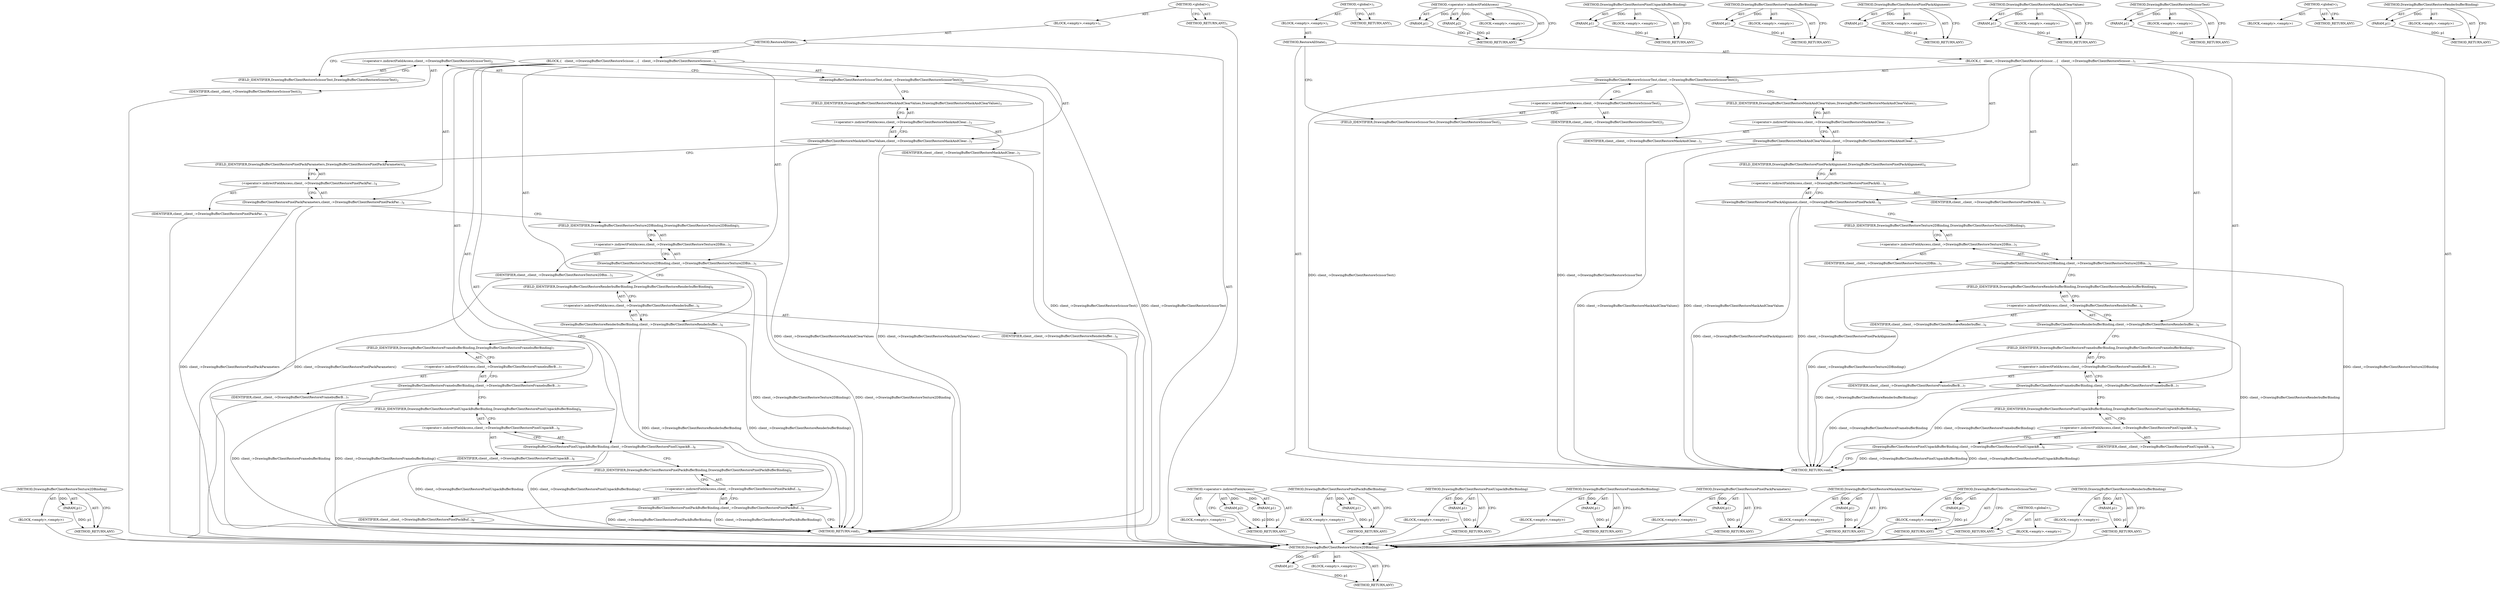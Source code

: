 digraph "DrawingBufferClientRestoreRenderbufferBinding" {
vulnerable_70 [label=<(METHOD,DrawingBufferClientRestoreTexture2DBinding)>];
vulnerable_71 [label=<(PARAM,p1)>];
vulnerable_72 [label=<(BLOCK,&lt;empty&gt;,&lt;empty&gt;)>];
vulnerable_73 [label=<(METHOD_RETURN,ANY)>];
vulnerable_6 [label=<(METHOD,&lt;global&gt;)<SUB>1</SUB>>];
vulnerable_7 [label=<(BLOCK,&lt;empty&gt;,&lt;empty&gt;)<SUB>1</SUB>>];
vulnerable_8 [label=<(METHOD,RestoreAllState)<SUB>1</SUB>>];
vulnerable_9 [label=<(BLOCK,{
   client_-&gt;DrawingBufferClientRestoreScissor...,{
   client_-&gt;DrawingBufferClientRestoreScissor...)<SUB>1</SUB>>];
vulnerable_10 [label=<(DrawingBufferClientRestoreScissorTest,client_-&gt;DrawingBufferClientRestoreScissorTest())<SUB>2</SUB>>];
vulnerable_11 [label=<(&lt;operator&gt;.indirectFieldAccess,client_-&gt;DrawingBufferClientRestoreScissorTest)<SUB>2</SUB>>];
vulnerable_12 [label=<(IDENTIFIER,client_,client_-&gt;DrawingBufferClientRestoreScissorTest())<SUB>2</SUB>>];
vulnerable_13 [label=<(FIELD_IDENTIFIER,DrawingBufferClientRestoreScissorTest,DrawingBufferClientRestoreScissorTest)<SUB>2</SUB>>];
vulnerable_14 [label=<(DrawingBufferClientRestoreMaskAndClearValues,client_-&gt;DrawingBufferClientRestoreMaskAndClear...)<SUB>3</SUB>>];
vulnerable_15 [label=<(&lt;operator&gt;.indirectFieldAccess,client_-&gt;DrawingBufferClientRestoreMaskAndClear...)<SUB>3</SUB>>];
vulnerable_16 [label=<(IDENTIFIER,client_,client_-&gt;DrawingBufferClientRestoreMaskAndClear...)<SUB>3</SUB>>];
vulnerable_17 [label=<(FIELD_IDENTIFIER,DrawingBufferClientRestoreMaskAndClearValues,DrawingBufferClientRestoreMaskAndClearValues)<SUB>3</SUB>>];
vulnerable_18 [label=<(DrawingBufferClientRestorePixelPackAlignment,client_-&gt;DrawingBufferClientRestorePixelPackAli...)<SUB>4</SUB>>];
vulnerable_19 [label=<(&lt;operator&gt;.indirectFieldAccess,client_-&gt;DrawingBufferClientRestorePixelPackAli...)<SUB>4</SUB>>];
vulnerable_20 [label=<(IDENTIFIER,client_,client_-&gt;DrawingBufferClientRestorePixelPackAli...)<SUB>4</SUB>>];
vulnerable_21 [label=<(FIELD_IDENTIFIER,DrawingBufferClientRestorePixelPackAlignment,DrawingBufferClientRestorePixelPackAlignment)<SUB>4</SUB>>];
vulnerable_22 [label=<(DrawingBufferClientRestoreTexture2DBinding,client_-&gt;DrawingBufferClientRestoreTexture2DBin...)<SUB>5</SUB>>];
vulnerable_23 [label=<(&lt;operator&gt;.indirectFieldAccess,client_-&gt;DrawingBufferClientRestoreTexture2DBin...)<SUB>5</SUB>>];
vulnerable_24 [label=<(IDENTIFIER,client_,client_-&gt;DrawingBufferClientRestoreTexture2DBin...)<SUB>5</SUB>>];
vulnerable_25 [label=<(FIELD_IDENTIFIER,DrawingBufferClientRestoreTexture2DBinding,DrawingBufferClientRestoreTexture2DBinding)<SUB>5</SUB>>];
vulnerable_26 [label=<(DrawingBufferClientRestoreRenderbufferBinding,client_-&gt;DrawingBufferClientRestoreRenderbuffer...)<SUB>6</SUB>>];
vulnerable_27 [label=<(&lt;operator&gt;.indirectFieldAccess,client_-&gt;DrawingBufferClientRestoreRenderbuffer...)<SUB>6</SUB>>];
vulnerable_28 [label=<(IDENTIFIER,client_,client_-&gt;DrawingBufferClientRestoreRenderbuffer...)<SUB>6</SUB>>];
vulnerable_29 [label=<(FIELD_IDENTIFIER,DrawingBufferClientRestoreRenderbufferBinding,DrawingBufferClientRestoreRenderbufferBinding)<SUB>6</SUB>>];
vulnerable_30 [label=<(DrawingBufferClientRestoreFramebufferBinding,client_-&gt;DrawingBufferClientRestoreFramebufferB...)<SUB>7</SUB>>];
vulnerable_31 [label=<(&lt;operator&gt;.indirectFieldAccess,client_-&gt;DrawingBufferClientRestoreFramebufferB...)<SUB>7</SUB>>];
vulnerable_32 [label=<(IDENTIFIER,client_,client_-&gt;DrawingBufferClientRestoreFramebufferB...)<SUB>7</SUB>>];
vulnerable_33 [label=<(FIELD_IDENTIFIER,DrawingBufferClientRestoreFramebufferBinding,DrawingBufferClientRestoreFramebufferBinding)<SUB>7</SUB>>];
vulnerable_34 [label=<(DrawingBufferClientRestorePixelUnpackBufferBinding,client_-&gt;DrawingBufferClientRestorePixelUnpackB...)<SUB>8</SUB>>];
vulnerable_35 [label=<(&lt;operator&gt;.indirectFieldAccess,client_-&gt;DrawingBufferClientRestorePixelUnpackB...)<SUB>8</SUB>>];
vulnerable_36 [label=<(IDENTIFIER,client_,client_-&gt;DrawingBufferClientRestorePixelUnpackB...)<SUB>8</SUB>>];
vulnerable_37 [label=<(FIELD_IDENTIFIER,DrawingBufferClientRestorePixelUnpackBufferBinding,DrawingBufferClientRestorePixelUnpackBufferBinding)<SUB>8</SUB>>];
vulnerable_38 [label=<(METHOD_RETURN,void)<SUB>1</SUB>>];
vulnerable_40 [label=<(METHOD_RETURN,ANY)<SUB>1</SUB>>];
vulnerable_57 [label=<(METHOD,&lt;operator&gt;.indirectFieldAccess)>];
vulnerable_58 [label=<(PARAM,p1)>];
vulnerable_59 [label=<(PARAM,p2)>];
vulnerable_60 [label=<(BLOCK,&lt;empty&gt;,&lt;empty&gt;)>];
vulnerable_61 [label=<(METHOD_RETURN,ANY)>];
vulnerable_82 [label=<(METHOD,DrawingBufferClientRestorePixelUnpackBufferBinding)>];
vulnerable_83 [label=<(PARAM,p1)>];
vulnerable_84 [label=<(BLOCK,&lt;empty&gt;,&lt;empty&gt;)>];
vulnerable_85 [label=<(METHOD_RETURN,ANY)>];
vulnerable_78 [label=<(METHOD,DrawingBufferClientRestoreFramebufferBinding)>];
vulnerable_79 [label=<(PARAM,p1)>];
vulnerable_80 [label=<(BLOCK,&lt;empty&gt;,&lt;empty&gt;)>];
vulnerable_81 [label=<(METHOD_RETURN,ANY)>];
vulnerable_66 [label=<(METHOD,DrawingBufferClientRestorePixelPackAlignment)>];
vulnerable_67 [label=<(PARAM,p1)>];
vulnerable_68 [label=<(BLOCK,&lt;empty&gt;,&lt;empty&gt;)>];
vulnerable_69 [label=<(METHOD_RETURN,ANY)>];
vulnerable_62 [label=<(METHOD,DrawingBufferClientRestoreMaskAndClearValues)>];
vulnerable_63 [label=<(PARAM,p1)>];
vulnerable_64 [label=<(BLOCK,&lt;empty&gt;,&lt;empty&gt;)>];
vulnerable_65 [label=<(METHOD_RETURN,ANY)>];
vulnerable_53 [label=<(METHOD,DrawingBufferClientRestoreScissorTest)>];
vulnerable_54 [label=<(PARAM,p1)>];
vulnerable_55 [label=<(BLOCK,&lt;empty&gt;,&lt;empty&gt;)>];
vulnerable_56 [label=<(METHOD_RETURN,ANY)>];
vulnerable_47 [label=<(METHOD,&lt;global&gt;)<SUB>1</SUB>>];
vulnerable_48 [label=<(BLOCK,&lt;empty&gt;,&lt;empty&gt;)>];
vulnerable_49 [label=<(METHOD_RETURN,ANY)>];
vulnerable_74 [label=<(METHOD,DrawingBufferClientRestoreRenderbufferBinding)>];
vulnerable_75 [label=<(PARAM,p1)>];
vulnerable_76 [label=<(BLOCK,&lt;empty&gt;,&lt;empty&gt;)>];
vulnerable_77 [label=<(METHOD_RETURN,ANY)>];
fixed_74 [label=<(METHOD,DrawingBufferClientRestoreTexture2DBinding)>];
fixed_75 [label=<(PARAM,p1)>];
fixed_76 [label=<(BLOCK,&lt;empty&gt;,&lt;empty&gt;)>];
fixed_77 [label=<(METHOD_RETURN,ANY)>];
fixed_6 [label=<(METHOD,&lt;global&gt;)<SUB>1</SUB>>];
fixed_7 [label=<(BLOCK,&lt;empty&gt;,&lt;empty&gt;)<SUB>1</SUB>>];
fixed_8 [label=<(METHOD,RestoreAllState)<SUB>1</SUB>>];
fixed_9 [label=<(BLOCK,{
   client_-&gt;DrawingBufferClientRestoreScissor...,{
   client_-&gt;DrawingBufferClientRestoreScissor...)<SUB>1</SUB>>];
fixed_10 [label=<(DrawingBufferClientRestoreScissorTest,client_-&gt;DrawingBufferClientRestoreScissorTest())<SUB>2</SUB>>];
fixed_11 [label=<(&lt;operator&gt;.indirectFieldAccess,client_-&gt;DrawingBufferClientRestoreScissorTest)<SUB>2</SUB>>];
fixed_12 [label=<(IDENTIFIER,client_,client_-&gt;DrawingBufferClientRestoreScissorTest())<SUB>2</SUB>>];
fixed_13 [label=<(FIELD_IDENTIFIER,DrawingBufferClientRestoreScissorTest,DrawingBufferClientRestoreScissorTest)<SUB>2</SUB>>];
fixed_14 [label=<(DrawingBufferClientRestoreMaskAndClearValues,client_-&gt;DrawingBufferClientRestoreMaskAndClear...)<SUB>3</SUB>>];
fixed_15 [label=<(&lt;operator&gt;.indirectFieldAccess,client_-&gt;DrawingBufferClientRestoreMaskAndClear...)<SUB>3</SUB>>];
fixed_16 [label=<(IDENTIFIER,client_,client_-&gt;DrawingBufferClientRestoreMaskAndClear...)<SUB>3</SUB>>];
fixed_17 [label=<(FIELD_IDENTIFIER,DrawingBufferClientRestoreMaskAndClearValues,DrawingBufferClientRestoreMaskAndClearValues)<SUB>3</SUB>>];
fixed_18 [label=<(DrawingBufferClientRestorePixelPackParameters,client_-&gt;DrawingBufferClientRestorePixelPackPar...)<SUB>4</SUB>>];
fixed_19 [label=<(&lt;operator&gt;.indirectFieldAccess,client_-&gt;DrawingBufferClientRestorePixelPackPar...)<SUB>4</SUB>>];
fixed_20 [label=<(IDENTIFIER,client_,client_-&gt;DrawingBufferClientRestorePixelPackPar...)<SUB>4</SUB>>];
fixed_21 [label=<(FIELD_IDENTIFIER,DrawingBufferClientRestorePixelPackParameters,DrawingBufferClientRestorePixelPackParameters)<SUB>4</SUB>>];
fixed_22 [label=<(DrawingBufferClientRestoreTexture2DBinding,client_-&gt;DrawingBufferClientRestoreTexture2DBin...)<SUB>5</SUB>>];
fixed_23 [label=<(&lt;operator&gt;.indirectFieldAccess,client_-&gt;DrawingBufferClientRestoreTexture2DBin...)<SUB>5</SUB>>];
fixed_24 [label=<(IDENTIFIER,client_,client_-&gt;DrawingBufferClientRestoreTexture2DBin...)<SUB>5</SUB>>];
fixed_25 [label=<(FIELD_IDENTIFIER,DrawingBufferClientRestoreTexture2DBinding,DrawingBufferClientRestoreTexture2DBinding)<SUB>5</SUB>>];
fixed_26 [label=<(DrawingBufferClientRestoreRenderbufferBinding,client_-&gt;DrawingBufferClientRestoreRenderbuffer...)<SUB>6</SUB>>];
fixed_27 [label=<(&lt;operator&gt;.indirectFieldAccess,client_-&gt;DrawingBufferClientRestoreRenderbuffer...)<SUB>6</SUB>>];
fixed_28 [label=<(IDENTIFIER,client_,client_-&gt;DrawingBufferClientRestoreRenderbuffer...)<SUB>6</SUB>>];
fixed_29 [label=<(FIELD_IDENTIFIER,DrawingBufferClientRestoreRenderbufferBinding,DrawingBufferClientRestoreRenderbufferBinding)<SUB>6</SUB>>];
fixed_30 [label=<(DrawingBufferClientRestoreFramebufferBinding,client_-&gt;DrawingBufferClientRestoreFramebufferB...)<SUB>7</SUB>>];
fixed_31 [label=<(&lt;operator&gt;.indirectFieldAccess,client_-&gt;DrawingBufferClientRestoreFramebufferB...)<SUB>7</SUB>>];
fixed_32 [label=<(IDENTIFIER,client_,client_-&gt;DrawingBufferClientRestoreFramebufferB...)<SUB>7</SUB>>];
fixed_33 [label=<(FIELD_IDENTIFIER,DrawingBufferClientRestoreFramebufferBinding,DrawingBufferClientRestoreFramebufferBinding)<SUB>7</SUB>>];
fixed_34 [label=<(DrawingBufferClientRestorePixelUnpackBufferBinding,client_-&gt;DrawingBufferClientRestorePixelUnpackB...)<SUB>8</SUB>>];
fixed_35 [label=<(&lt;operator&gt;.indirectFieldAccess,client_-&gt;DrawingBufferClientRestorePixelUnpackB...)<SUB>8</SUB>>];
fixed_36 [label=<(IDENTIFIER,client_,client_-&gt;DrawingBufferClientRestorePixelUnpackB...)<SUB>8</SUB>>];
fixed_37 [label=<(FIELD_IDENTIFIER,DrawingBufferClientRestorePixelUnpackBufferBinding,DrawingBufferClientRestorePixelUnpackBufferBinding)<SUB>8</SUB>>];
fixed_38 [label=<(DrawingBufferClientRestorePixelPackBufferBinding,client_-&gt;DrawingBufferClientRestorePixelPackBuf...)<SUB>9</SUB>>];
fixed_39 [label=<(&lt;operator&gt;.indirectFieldAccess,client_-&gt;DrawingBufferClientRestorePixelPackBuf...)<SUB>9</SUB>>];
fixed_40 [label=<(IDENTIFIER,client_,client_-&gt;DrawingBufferClientRestorePixelPackBuf...)<SUB>9</SUB>>];
fixed_41 [label=<(FIELD_IDENTIFIER,DrawingBufferClientRestorePixelPackBufferBinding,DrawingBufferClientRestorePixelPackBufferBinding)<SUB>9</SUB>>];
fixed_42 [label=<(METHOD_RETURN,void)<SUB>1</SUB>>];
fixed_44 [label=<(METHOD_RETURN,ANY)<SUB>1</SUB>>];
fixed_61 [label=<(METHOD,&lt;operator&gt;.indirectFieldAccess)>];
fixed_62 [label=<(PARAM,p1)>];
fixed_63 [label=<(PARAM,p2)>];
fixed_64 [label=<(BLOCK,&lt;empty&gt;,&lt;empty&gt;)>];
fixed_65 [label=<(METHOD_RETURN,ANY)>];
fixed_90 [label=<(METHOD,DrawingBufferClientRestorePixelPackBufferBinding)>];
fixed_91 [label=<(PARAM,p1)>];
fixed_92 [label=<(BLOCK,&lt;empty&gt;,&lt;empty&gt;)>];
fixed_93 [label=<(METHOD_RETURN,ANY)>];
fixed_86 [label=<(METHOD,DrawingBufferClientRestorePixelUnpackBufferBinding)>];
fixed_87 [label=<(PARAM,p1)>];
fixed_88 [label=<(BLOCK,&lt;empty&gt;,&lt;empty&gt;)>];
fixed_89 [label=<(METHOD_RETURN,ANY)>];
fixed_82 [label=<(METHOD,DrawingBufferClientRestoreFramebufferBinding)>];
fixed_83 [label=<(PARAM,p1)>];
fixed_84 [label=<(BLOCK,&lt;empty&gt;,&lt;empty&gt;)>];
fixed_85 [label=<(METHOD_RETURN,ANY)>];
fixed_70 [label=<(METHOD,DrawingBufferClientRestorePixelPackParameters)>];
fixed_71 [label=<(PARAM,p1)>];
fixed_72 [label=<(BLOCK,&lt;empty&gt;,&lt;empty&gt;)>];
fixed_73 [label=<(METHOD_RETURN,ANY)>];
fixed_66 [label=<(METHOD,DrawingBufferClientRestoreMaskAndClearValues)>];
fixed_67 [label=<(PARAM,p1)>];
fixed_68 [label=<(BLOCK,&lt;empty&gt;,&lt;empty&gt;)>];
fixed_69 [label=<(METHOD_RETURN,ANY)>];
fixed_57 [label=<(METHOD,DrawingBufferClientRestoreScissorTest)>];
fixed_58 [label=<(PARAM,p1)>];
fixed_59 [label=<(BLOCK,&lt;empty&gt;,&lt;empty&gt;)>];
fixed_60 [label=<(METHOD_RETURN,ANY)>];
fixed_51 [label=<(METHOD,&lt;global&gt;)<SUB>1</SUB>>];
fixed_52 [label=<(BLOCK,&lt;empty&gt;,&lt;empty&gt;)>];
fixed_53 [label=<(METHOD_RETURN,ANY)>];
fixed_78 [label=<(METHOD,DrawingBufferClientRestoreRenderbufferBinding)>];
fixed_79 [label=<(PARAM,p1)>];
fixed_80 [label=<(BLOCK,&lt;empty&gt;,&lt;empty&gt;)>];
fixed_81 [label=<(METHOD_RETURN,ANY)>];
vulnerable_70 -> vulnerable_71  [key=0, label="AST: "];
vulnerable_70 -> vulnerable_71  [key=1, label="DDG: "];
vulnerable_70 -> vulnerable_72  [key=0, label="AST: "];
vulnerable_70 -> vulnerable_73  [key=0, label="AST: "];
vulnerable_70 -> vulnerable_73  [key=1, label="CFG: "];
vulnerable_71 -> vulnerable_73  [key=0, label="DDG: p1"];
vulnerable_6 -> vulnerable_7  [key=0, label="AST: "];
vulnerable_6 -> vulnerable_40  [key=0, label="AST: "];
vulnerable_6 -> vulnerable_40  [key=1, label="CFG: "];
vulnerable_7 -> vulnerable_8  [key=0, label="AST: "];
vulnerable_8 -> vulnerable_9  [key=0, label="AST: "];
vulnerable_8 -> vulnerable_38  [key=0, label="AST: "];
vulnerable_8 -> vulnerable_13  [key=0, label="CFG: "];
vulnerable_9 -> vulnerable_10  [key=0, label="AST: "];
vulnerable_9 -> vulnerable_14  [key=0, label="AST: "];
vulnerable_9 -> vulnerable_18  [key=0, label="AST: "];
vulnerable_9 -> vulnerable_22  [key=0, label="AST: "];
vulnerable_9 -> vulnerable_26  [key=0, label="AST: "];
vulnerable_9 -> vulnerable_30  [key=0, label="AST: "];
vulnerable_9 -> vulnerable_34  [key=0, label="AST: "];
vulnerable_10 -> vulnerable_11  [key=0, label="AST: "];
vulnerable_10 -> vulnerable_17  [key=0, label="CFG: "];
vulnerable_10 -> vulnerable_38  [key=0, label="DDG: client_-&gt;DrawingBufferClientRestoreScissorTest"];
vulnerable_10 -> vulnerable_38  [key=1, label="DDG: client_-&gt;DrawingBufferClientRestoreScissorTest()"];
vulnerable_11 -> vulnerable_12  [key=0, label="AST: "];
vulnerable_11 -> vulnerable_13  [key=0, label="AST: "];
vulnerable_11 -> vulnerable_10  [key=0, label="CFG: "];
vulnerable_13 -> vulnerable_11  [key=0, label="CFG: "];
vulnerable_14 -> vulnerable_15  [key=0, label="AST: "];
vulnerable_14 -> vulnerable_21  [key=0, label="CFG: "];
vulnerable_14 -> vulnerable_38  [key=0, label="DDG: client_-&gt;DrawingBufferClientRestoreMaskAndClearValues"];
vulnerable_14 -> vulnerable_38  [key=1, label="DDG: client_-&gt;DrawingBufferClientRestoreMaskAndClearValues()"];
vulnerable_15 -> vulnerable_16  [key=0, label="AST: "];
vulnerable_15 -> vulnerable_17  [key=0, label="AST: "];
vulnerable_15 -> vulnerable_14  [key=0, label="CFG: "];
vulnerable_17 -> vulnerable_15  [key=0, label="CFG: "];
vulnerable_18 -> vulnerable_19  [key=0, label="AST: "];
vulnerable_18 -> vulnerable_25  [key=0, label="CFG: "];
vulnerable_18 -> vulnerable_38  [key=0, label="DDG: client_-&gt;DrawingBufferClientRestorePixelPackAlignment"];
vulnerable_18 -> vulnerable_38  [key=1, label="DDG: client_-&gt;DrawingBufferClientRestorePixelPackAlignment()"];
vulnerable_19 -> vulnerable_20  [key=0, label="AST: "];
vulnerable_19 -> vulnerable_21  [key=0, label="AST: "];
vulnerable_19 -> vulnerable_18  [key=0, label="CFG: "];
vulnerable_21 -> vulnerable_19  [key=0, label="CFG: "];
vulnerable_22 -> vulnerable_23  [key=0, label="AST: "];
vulnerable_22 -> vulnerable_29  [key=0, label="CFG: "];
vulnerable_22 -> vulnerable_38  [key=0, label="DDG: client_-&gt;DrawingBufferClientRestoreTexture2DBinding"];
vulnerable_22 -> vulnerable_38  [key=1, label="DDG: client_-&gt;DrawingBufferClientRestoreTexture2DBinding()"];
vulnerable_23 -> vulnerable_24  [key=0, label="AST: "];
vulnerable_23 -> vulnerable_25  [key=0, label="AST: "];
vulnerable_23 -> vulnerable_22  [key=0, label="CFG: "];
vulnerable_25 -> vulnerable_23  [key=0, label="CFG: "];
vulnerable_26 -> vulnerable_27  [key=0, label="AST: "];
vulnerable_26 -> vulnerable_33  [key=0, label="CFG: "];
vulnerable_26 -> vulnerable_38  [key=0, label="DDG: client_-&gt;DrawingBufferClientRestoreRenderbufferBinding"];
vulnerable_26 -> vulnerable_38  [key=1, label="DDG: client_-&gt;DrawingBufferClientRestoreRenderbufferBinding()"];
vulnerable_27 -> vulnerable_28  [key=0, label="AST: "];
vulnerable_27 -> vulnerable_29  [key=0, label="AST: "];
vulnerable_27 -> vulnerable_26  [key=0, label="CFG: "];
vulnerable_29 -> vulnerable_27  [key=0, label="CFG: "];
vulnerable_30 -> vulnerable_31  [key=0, label="AST: "];
vulnerable_30 -> vulnerable_37  [key=0, label="CFG: "];
vulnerable_30 -> vulnerable_38  [key=0, label="DDG: client_-&gt;DrawingBufferClientRestoreFramebufferBinding"];
vulnerable_30 -> vulnerable_38  [key=1, label="DDG: client_-&gt;DrawingBufferClientRestoreFramebufferBinding()"];
vulnerable_31 -> vulnerable_32  [key=0, label="AST: "];
vulnerable_31 -> vulnerable_33  [key=0, label="AST: "];
vulnerable_31 -> vulnerable_30  [key=0, label="CFG: "];
vulnerable_33 -> vulnerable_31  [key=0, label="CFG: "];
vulnerable_34 -> vulnerable_35  [key=0, label="AST: "];
vulnerable_34 -> vulnerable_38  [key=0, label="CFG: "];
vulnerable_34 -> vulnerable_38  [key=1, label="DDG: client_-&gt;DrawingBufferClientRestorePixelUnpackBufferBinding"];
vulnerable_34 -> vulnerable_38  [key=2, label="DDG: client_-&gt;DrawingBufferClientRestorePixelUnpackBufferBinding()"];
vulnerable_35 -> vulnerable_36  [key=0, label="AST: "];
vulnerable_35 -> vulnerable_37  [key=0, label="AST: "];
vulnerable_35 -> vulnerable_34  [key=0, label="CFG: "];
vulnerable_37 -> vulnerable_35  [key=0, label="CFG: "];
vulnerable_57 -> vulnerable_58  [key=0, label="AST: "];
vulnerable_57 -> vulnerable_58  [key=1, label="DDG: "];
vulnerable_57 -> vulnerable_60  [key=0, label="AST: "];
vulnerable_57 -> vulnerable_59  [key=0, label="AST: "];
vulnerable_57 -> vulnerable_59  [key=1, label="DDG: "];
vulnerable_57 -> vulnerable_61  [key=0, label="AST: "];
vulnerable_57 -> vulnerable_61  [key=1, label="CFG: "];
vulnerable_58 -> vulnerable_61  [key=0, label="DDG: p1"];
vulnerable_59 -> vulnerable_61  [key=0, label="DDG: p2"];
vulnerable_82 -> vulnerable_83  [key=0, label="AST: "];
vulnerable_82 -> vulnerable_83  [key=1, label="DDG: "];
vulnerable_82 -> vulnerable_84  [key=0, label="AST: "];
vulnerable_82 -> vulnerable_85  [key=0, label="AST: "];
vulnerable_82 -> vulnerable_85  [key=1, label="CFG: "];
vulnerable_83 -> vulnerable_85  [key=0, label="DDG: p1"];
vulnerable_78 -> vulnerable_79  [key=0, label="AST: "];
vulnerable_78 -> vulnerable_79  [key=1, label="DDG: "];
vulnerable_78 -> vulnerable_80  [key=0, label="AST: "];
vulnerable_78 -> vulnerable_81  [key=0, label="AST: "];
vulnerable_78 -> vulnerable_81  [key=1, label="CFG: "];
vulnerable_79 -> vulnerable_81  [key=0, label="DDG: p1"];
vulnerable_66 -> vulnerable_67  [key=0, label="AST: "];
vulnerable_66 -> vulnerable_67  [key=1, label="DDG: "];
vulnerable_66 -> vulnerable_68  [key=0, label="AST: "];
vulnerable_66 -> vulnerable_69  [key=0, label="AST: "];
vulnerable_66 -> vulnerable_69  [key=1, label="CFG: "];
vulnerable_67 -> vulnerable_69  [key=0, label="DDG: p1"];
vulnerable_62 -> vulnerable_63  [key=0, label="AST: "];
vulnerable_62 -> vulnerable_63  [key=1, label="DDG: "];
vulnerable_62 -> vulnerable_64  [key=0, label="AST: "];
vulnerable_62 -> vulnerable_65  [key=0, label="AST: "];
vulnerable_62 -> vulnerable_65  [key=1, label="CFG: "];
vulnerable_63 -> vulnerable_65  [key=0, label="DDG: p1"];
vulnerable_53 -> vulnerable_54  [key=0, label="AST: "];
vulnerable_53 -> vulnerable_54  [key=1, label="DDG: "];
vulnerable_53 -> vulnerable_55  [key=0, label="AST: "];
vulnerable_53 -> vulnerable_56  [key=0, label="AST: "];
vulnerable_53 -> vulnerable_56  [key=1, label="CFG: "];
vulnerable_54 -> vulnerable_56  [key=0, label="DDG: p1"];
vulnerable_47 -> vulnerable_48  [key=0, label="AST: "];
vulnerable_47 -> vulnerable_49  [key=0, label="AST: "];
vulnerable_47 -> vulnerable_49  [key=1, label="CFG: "];
vulnerable_74 -> vulnerable_75  [key=0, label="AST: "];
vulnerable_74 -> vulnerable_75  [key=1, label="DDG: "];
vulnerable_74 -> vulnerable_76  [key=0, label="AST: "];
vulnerable_74 -> vulnerable_77  [key=0, label="AST: "];
vulnerable_74 -> vulnerable_77  [key=1, label="CFG: "];
vulnerable_75 -> vulnerable_77  [key=0, label="DDG: p1"];
fixed_74 -> fixed_75  [key=0, label="AST: "];
fixed_74 -> fixed_75  [key=1, label="DDG: "];
fixed_74 -> fixed_76  [key=0, label="AST: "];
fixed_74 -> fixed_77  [key=0, label="AST: "];
fixed_74 -> fixed_77  [key=1, label="CFG: "];
fixed_75 -> fixed_77  [key=0, label="DDG: p1"];
fixed_76 -> vulnerable_70  [key=0];
fixed_77 -> vulnerable_70  [key=0];
fixed_6 -> fixed_7  [key=0, label="AST: "];
fixed_6 -> fixed_44  [key=0, label="AST: "];
fixed_6 -> fixed_44  [key=1, label="CFG: "];
fixed_7 -> fixed_8  [key=0, label="AST: "];
fixed_8 -> fixed_9  [key=0, label="AST: "];
fixed_8 -> fixed_42  [key=0, label="AST: "];
fixed_8 -> fixed_13  [key=0, label="CFG: "];
fixed_9 -> fixed_10  [key=0, label="AST: "];
fixed_9 -> fixed_14  [key=0, label="AST: "];
fixed_9 -> fixed_18  [key=0, label="AST: "];
fixed_9 -> fixed_22  [key=0, label="AST: "];
fixed_9 -> fixed_26  [key=0, label="AST: "];
fixed_9 -> fixed_30  [key=0, label="AST: "];
fixed_9 -> fixed_34  [key=0, label="AST: "];
fixed_9 -> fixed_38  [key=0, label="AST: "];
fixed_10 -> fixed_11  [key=0, label="AST: "];
fixed_10 -> fixed_17  [key=0, label="CFG: "];
fixed_10 -> fixed_42  [key=0, label="DDG: client_-&gt;DrawingBufferClientRestoreScissorTest"];
fixed_10 -> fixed_42  [key=1, label="DDG: client_-&gt;DrawingBufferClientRestoreScissorTest()"];
fixed_11 -> fixed_12  [key=0, label="AST: "];
fixed_11 -> fixed_13  [key=0, label="AST: "];
fixed_11 -> fixed_10  [key=0, label="CFG: "];
fixed_12 -> vulnerable_70  [key=0];
fixed_13 -> fixed_11  [key=0, label="CFG: "];
fixed_14 -> fixed_15  [key=0, label="AST: "];
fixed_14 -> fixed_21  [key=0, label="CFG: "];
fixed_14 -> fixed_42  [key=0, label="DDG: client_-&gt;DrawingBufferClientRestoreMaskAndClearValues"];
fixed_14 -> fixed_42  [key=1, label="DDG: client_-&gt;DrawingBufferClientRestoreMaskAndClearValues()"];
fixed_15 -> fixed_16  [key=0, label="AST: "];
fixed_15 -> fixed_17  [key=0, label="AST: "];
fixed_15 -> fixed_14  [key=0, label="CFG: "];
fixed_16 -> vulnerable_70  [key=0];
fixed_17 -> fixed_15  [key=0, label="CFG: "];
fixed_18 -> fixed_19  [key=0, label="AST: "];
fixed_18 -> fixed_25  [key=0, label="CFG: "];
fixed_18 -> fixed_42  [key=0, label="DDG: client_-&gt;DrawingBufferClientRestorePixelPackParameters"];
fixed_18 -> fixed_42  [key=1, label="DDG: client_-&gt;DrawingBufferClientRestorePixelPackParameters()"];
fixed_19 -> fixed_20  [key=0, label="AST: "];
fixed_19 -> fixed_21  [key=0, label="AST: "];
fixed_19 -> fixed_18  [key=0, label="CFG: "];
fixed_20 -> vulnerable_70  [key=0];
fixed_21 -> fixed_19  [key=0, label="CFG: "];
fixed_22 -> fixed_23  [key=0, label="AST: "];
fixed_22 -> fixed_29  [key=0, label="CFG: "];
fixed_22 -> fixed_42  [key=0, label="DDG: client_-&gt;DrawingBufferClientRestoreTexture2DBinding"];
fixed_22 -> fixed_42  [key=1, label="DDG: client_-&gt;DrawingBufferClientRestoreTexture2DBinding()"];
fixed_23 -> fixed_24  [key=0, label="AST: "];
fixed_23 -> fixed_25  [key=0, label="AST: "];
fixed_23 -> fixed_22  [key=0, label="CFG: "];
fixed_24 -> vulnerable_70  [key=0];
fixed_25 -> fixed_23  [key=0, label="CFG: "];
fixed_26 -> fixed_27  [key=0, label="AST: "];
fixed_26 -> fixed_33  [key=0, label="CFG: "];
fixed_26 -> fixed_42  [key=0, label="DDG: client_-&gt;DrawingBufferClientRestoreRenderbufferBinding"];
fixed_26 -> fixed_42  [key=1, label="DDG: client_-&gt;DrawingBufferClientRestoreRenderbufferBinding()"];
fixed_27 -> fixed_28  [key=0, label="AST: "];
fixed_27 -> fixed_29  [key=0, label="AST: "];
fixed_27 -> fixed_26  [key=0, label="CFG: "];
fixed_28 -> vulnerable_70  [key=0];
fixed_29 -> fixed_27  [key=0, label="CFG: "];
fixed_30 -> fixed_31  [key=0, label="AST: "];
fixed_30 -> fixed_37  [key=0, label="CFG: "];
fixed_30 -> fixed_42  [key=0, label="DDG: client_-&gt;DrawingBufferClientRestoreFramebufferBinding"];
fixed_30 -> fixed_42  [key=1, label="DDG: client_-&gt;DrawingBufferClientRestoreFramebufferBinding()"];
fixed_31 -> fixed_32  [key=0, label="AST: "];
fixed_31 -> fixed_33  [key=0, label="AST: "];
fixed_31 -> fixed_30  [key=0, label="CFG: "];
fixed_32 -> vulnerable_70  [key=0];
fixed_33 -> fixed_31  [key=0, label="CFG: "];
fixed_34 -> fixed_35  [key=0, label="AST: "];
fixed_34 -> fixed_41  [key=0, label="CFG: "];
fixed_34 -> fixed_42  [key=0, label="DDG: client_-&gt;DrawingBufferClientRestorePixelUnpackBufferBinding"];
fixed_34 -> fixed_42  [key=1, label="DDG: client_-&gt;DrawingBufferClientRestorePixelUnpackBufferBinding()"];
fixed_35 -> fixed_36  [key=0, label="AST: "];
fixed_35 -> fixed_37  [key=0, label="AST: "];
fixed_35 -> fixed_34  [key=0, label="CFG: "];
fixed_36 -> vulnerable_70  [key=0];
fixed_37 -> fixed_35  [key=0, label="CFG: "];
fixed_38 -> fixed_39  [key=0, label="AST: "];
fixed_38 -> fixed_42  [key=0, label="CFG: "];
fixed_38 -> fixed_42  [key=1, label="DDG: client_-&gt;DrawingBufferClientRestorePixelPackBufferBinding"];
fixed_38 -> fixed_42  [key=2, label="DDG: client_-&gt;DrawingBufferClientRestorePixelPackBufferBinding()"];
fixed_39 -> fixed_40  [key=0, label="AST: "];
fixed_39 -> fixed_41  [key=0, label="AST: "];
fixed_39 -> fixed_38  [key=0, label="CFG: "];
fixed_40 -> vulnerable_70  [key=0];
fixed_41 -> fixed_39  [key=0, label="CFG: "];
fixed_42 -> vulnerable_70  [key=0];
fixed_44 -> vulnerable_70  [key=0];
fixed_61 -> fixed_62  [key=0, label="AST: "];
fixed_61 -> fixed_62  [key=1, label="DDG: "];
fixed_61 -> fixed_64  [key=0, label="AST: "];
fixed_61 -> fixed_63  [key=0, label="AST: "];
fixed_61 -> fixed_63  [key=1, label="DDG: "];
fixed_61 -> fixed_65  [key=0, label="AST: "];
fixed_61 -> fixed_65  [key=1, label="CFG: "];
fixed_62 -> fixed_65  [key=0, label="DDG: p1"];
fixed_63 -> fixed_65  [key=0, label="DDG: p2"];
fixed_64 -> vulnerable_70  [key=0];
fixed_65 -> vulnerable_70  [key=0];
fixed_90 -> fixed_91  [key=0, label="AST: "];
fixed_90 -> fixed_91  [key=1, label="DDG: "];
fixed_90 -> fixed_92  [key=0, label="AST: "];
fixed_90 -> fixed_93  [key=0, label="AST: "];
fixed_90 -> fixed_93  [key=1, label="CFG: "];
fixed_91 -> fixed_93  [key=0, label="DDG: p1"];
fixed_92 -> vulnerable_70  [key=0];
fixed_93 -> vulnerable_70  [key=0];
fixed_86 -> fixed_87  [key=0, label="AST: "];
fixed_86 -> fixed_87  [key=1, label="DDG: "];
fixed_86 -> fixed_88  [key=0, label="AST: "];
fixed_86 -> fixed_89  [key=0, label="AST: "];
fixed_86 -> fixed_89  [key=1, label="CFG: "];
fixed_87 -> fixed_89  [key=0, label="DDG: p1"];
fixed_88 -> vulnerable_70  [key=0];
fixed_89 -> vulnerable_70  [key=0];
fixed_82 -> fixed_83  [key=0, label="AST: "];
fixed_82 -> fixed_83  [key=1, label="DDG: "];
fixed_82 -> fixed_84  [key=0, label="AST: "];
fixed_82 -> fixed_85  [key=0, label="AST: "];
fixed_82 -> fixed_85  [key=1, label="CFG: "];
fixed_83 -> fixed_85  [key=0, label="DDG: p1"];
fixed_84 -> vulnerable_70  [key=0];
fixed_85 -> vulnerable_70  [key=0];
fixed_70 -> fixed_71  [key=0, label="AST: "];
fixed_70 -> fixed_71  [key=1, label="DDG: "];
fixed_70 -> fixed_72  [key=0, label="AST: "];
fixed_70 -> fixed_73  [key=0, label="AST: "];
fixed_70 -> fixed_73  [key=1, label="CFG: "];
fixed_71 -> fixed_73  [key=0, label="DDG: p1"];
fixed_72 -> vulnerable_70  [key=0];
fixed_73 -> vulnerable_70  [key=0];
fixed_66 -> fixed_67  [key=0, label="AST: "];
fixed_66 -> fixed_67  [key=1, label="DDG: "];
fixed_66 -> fixed_68  [key=0, label="AST: "];
fixed_66 -> fixed_69  [key=0, label="AST: "];
fixed_66 -> fixed_69  [key=1, label="CFG: "];
fixed_67 -> fixed_69  [key=0, label="DDG: p1"];
fixed_68 -> vulnerable_70  [key=0];
fixed_69 -> vulnerable_70  [key=0];
fixed_57 -> fixed_58  [key=0, label="AST: "];
fixed_57 -> fixed_58  [key=1, label="DDG: "];
fixed_57 -> fixed_59  [key=0, label="AST: "];
fixed_57 -> fixed_60  [key=0, label="AST: "];
fixed_57 -> fixed_60  [key=1, label="CFG: "];
fixed_58 -> fixed_60  [key=0, label="DDG: p1"];
fixed_59 -> vulnerable_70  [key=0];
fixed_60 -> vulnerable_70  [key=0];
fixed_51 -> fixed_52  [key=0, label="AST: "];
fixed_51 -> fixed_53  [key=0, label="AST: "];
fixed_51 -> fixed_53  [key=1, label="CFG: "];
fixed_52 -> vulnerable_70  [key=0];
fixed_53 -> vulnerable_70  [key=0];
fixed_78 -> fixed_79  [key=0, label="AST: "];
fixed_78 -> fixed_79  [key=1, label="DDG: "];
fixed_78 -> fixed_80  [key=0, label="AST: "];
fixed_78 -> fixed_81  [key=0, label="AST: "];
fixed_78 -> fixed_81  [key=1, label="CFG: "];
fixed_79 -> fixed_81  [key=0, label="DDG: p1"];
fixed_80 -> vulnerable_70  [key=0];
fixed_81 -> vulnerable_70  [key=0];
}
